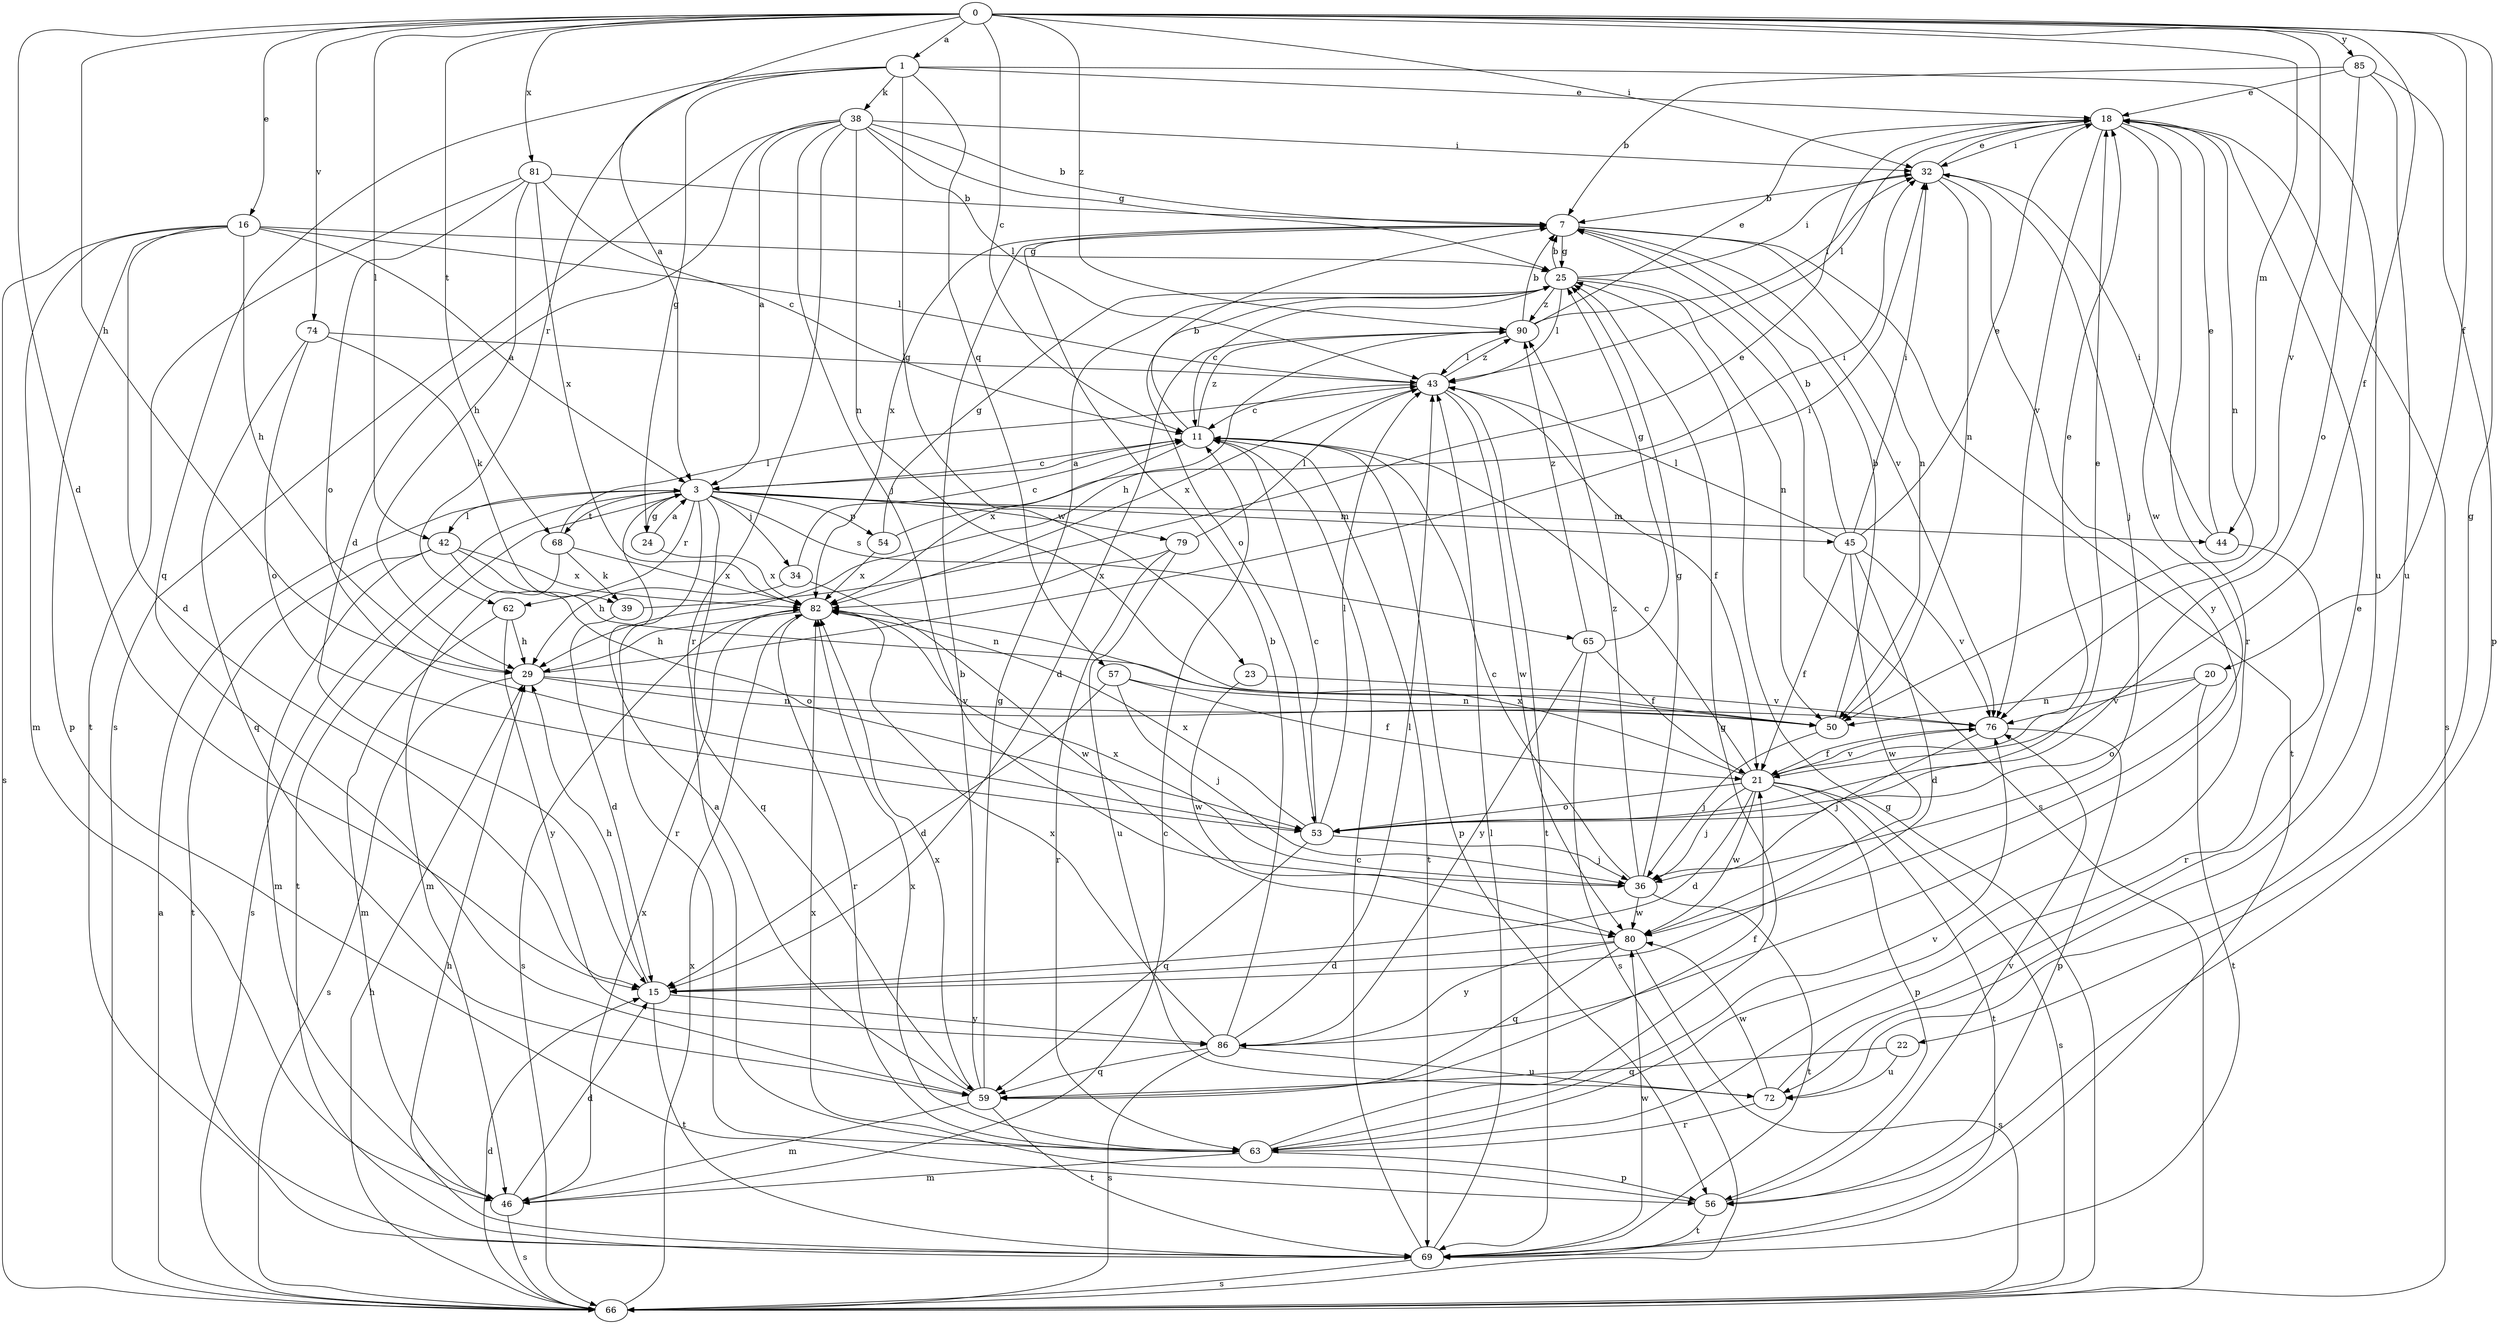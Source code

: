 strict digraph  {
0;
1;
3;
7;
11;
15;
16;
18;
20;
21;
22;
23;
24;
25;
29;
32;
34;
36;
38;
39;
42;
43;
44;
45;
46;
50;
53;
54;
56;
57;
59;
62;
63;
65;
66;
68;
69;
72;
74;
76;
79;
80;
81;
82;
85;
86;
90;
0 -> 1  [label=a];
0 -> 3  [label=a];
0 -> 11  [label=c];
0 -> 15  [label=d];
0 -> 16  [label=e];
0 -> 20  [label=f];
0 -> 21  [label=f];
0 -> 22  [label=g];
0 -> 29  [label=h];
0 -> 32  [label=i];
0 -> 42  [label=l];
0 -> 44  [label=m];
0 -> 68  [label=t];
0 -> 74  [label=v];
0 -> 76  [label=v];
0 -> 81  [label=x];
0 -> 85  [label=y];
0 -> 90  [label=z];
1 -> 18  [label=e];
1 -> 23  [label=g];
1 -> 24  [label=g];
1 -> 38  [label=k];
1 -> 57  [label=q];
1 -> 59  [label=q];
1 -> 62  [label=r];
1 -> 72  [label=u];
3 -> 11  [label=c];
3 -> 24  [label=g];
3 -> 34  [label=j];
3 -> 42  [label=l];
3 -> 44  [label=m];
3 -> 45  [label=m];
3 -> 54  [label=p];
3 -> 59  [label=q];
3 -> 62  [label=r];
3 -> 63  [label=r];
3 -> 65  [label=s];
3 -> 66  [label=s];
3 -> 68  [label=t];
3 -> 69  [label=t];
3 -> 79  [label=w];
7 -> 25  [label=g];
7 -> 50  [label=n];
7 -> 69  [label=t];
7 -> 76  [label=v];
7 -> 82  [label=x];
11 -> 3  [label=a];
11 -> 7  [label=b];
11 -> 56  [label=p];
11 -> 69  [label=t];
11 -> 82  [label=x];
11 -> 90  [label=z];
15 -> 29  [label=h];
15 -> 69  [label=t];
15 -> 86  [label=y];
16 -> 3  [label=a];
16 -> 15  [label=d];
16 -> 25  [label=g];
16 -> 29  [label=h];
16 -> 43  [label=l];
16 -> 46  [label=m];
16 -> 56  [label=p];
16 -> 66  [label=s];
18 -> 32  [label=i];
18 -> 43  [label=l];
18 -> 50  [label=n];
18 -> 63  [label=r];
18 -> 66  [label=s];
18 -> 76  [label=v];
18 -> 80  [label=w];
20 -> 50  [label=n];
20 -> 53  [label=o];
20 -> 69  [label=t];
20 -> 76  [label=v];
21 -> 11  [label=c];
21 -> 15  [label=d];
21 -> 18  [label=e];
21 -> 36  [label=j];
21 -> 53  [label=o];
21 -> 56  [label=p];
21 -> 66  [label=s];
21 -> 69  [label=t];
21 -> 76  [label=v];
21 -> 80  [label=w];
21 -> 82  [label=x];
22 -> 59  [label=q];
22 -> 72  [label=u];
23 -> 76  [label=v];
23 -> 80  [label=w];
24 -> 3  [label=a];
24 -> 82  [label=x];
25 -> 7  [label=b];
25 -> 11  [label=c];
25 -> 32  [label=i];
25 -> 43  [label=l];
25 -> 50  [label=n];
25 -> 53  [label=o];
25 -> 66  [label=s];
25 -> 90  [label=z];
29 -> 32  [label=i];
29 -> 50  [label=n];
29 -> 66  [label=s];
29 -> 76  [label=v];
32 -> 7  [label=b];
32 -> 18  [label=e];
32 -> 36  [label=j];
32 -> 50  [label=n];
32 -> 86  [label=y];
34 -> 11  [label=c];
34 -> 29  [label=h];
34 -> 80  [label=w];
36 -> 11  [label=c];
36 -> 25  [label=g];
36 -> 69  [label=t];
36 -> 80  [label=w];
36 -> 82  [label=x];
36 -> 90  [label=z];
38 -> 3  [label=a];
38 -> 7  [label=b];
38 -> 15  [label=d];
38 -> 25  [label=g];
38 -> 32  [label=i];
38 -> 36  [label=j];
38 -> 43  [label=l];
38 -> 50  [label=n];
38 -> 63  [label=r];
38 -> 66  [label=s];
39 -> 15  [label=d];
39 -> 18  [label=e];
42 -> 46  [label=m];
42 -> 50  [label=n];
42 -> 53  [label=o];
42 -> 69  [label=t];
42 -> 82  [label=x];
43 -> 11  [label=c];
43 -> 21  [label=f];
43 -> 69  [label=t];
43 -> 80  [label=w];
43 -> 82  [label=x];
43 -> 90  [label=z];
44 -> 18  [label=e];
44 -> 32  [label=i];
44 -> 63  [label=r];
45 -> 7  [label=b];
45 -> 15  [label=d];
45 -> 18  [label=e];
45 -> 21  [label=f];
45 -> 32  [label=i];
45 -> 43  [label=l];
45 -> 76  [label=v];
45 -> 80  [label=w];
46 -> 11  [label=c];
46 -> 15  [label=d];
46 -> 66  [label=s];
46 -> 82  [label=x];
50 -> 7  [label=b];
50 -> 36  [label=j];
53 -> 11  [label=c];
53 -> 18  [label=e];
53 -> 36  [label=j];
53 -> 43  [label=l];
53 -> 59  [label=q];
53 -> 82  [label=x];
54 -> 25  [label=g];
54 -> 32  [label=i];
54 -> 82  [label=x];
56 -> 69  [label=t];
56 -> 76  [label=v];
56 -> 82  [label=x];
57 -> 15  [label=d];
57 -> 21  [label=f];
57 -> 36  [label=j];
57 -> 50  [label=n];
59 -> 3  [label=a];
59 -> 7  [label=b];
59 -> 21  [label=f];
59 -> 25  [label=g];
59 -> 46  [label=m];
59 -> 69  [label=t];
59 -> 82  [label=x];
62 -> 29  [label=h];
62 -> 46  [label=m];
62 -> 86  [label=y];
63 -> 25  [label=g];
63 -> 46  [label=m];
63 -> 56  [label=p];
63 -> 76  [label=v];
63 -> 82  [label=x];
65 -> 21  [label=f];
65 -> 25  [label=g];
65 -> 66  [label=s];
65 -> 86  [label=y];
65 -> 90  [label=z];
66 -> 3  [label=a];
66 -> 15  [label=d];
66 -> 25  [label=g];
66 -> 29  [label=h];
66 -> 82  [label=x];
68 -> 39  [label=k];
68 -> 43  [label=l];
68 -> 46  [label=m];
68 -> 82  [label=x];
69 -> 11  [label=c];
69 -> 29  [label=h];
69 -> 43  [label=l];
69 -> 66  [label=s];
69 -> 80  [label=w];
72 -> 18  [label=e];
72 -> 63  [label=r];
72 -> 80  [label=w];
74 -> 39  [label=k];
74 -> 43  [label=l];
74 -> 53  [label=o];
74 -> 59  [label=q];
76 -> 21  [label=f];
76 -> 36  [label=j];
76 -> 56  [label=p];
79 -> 43  [label=l];
79 -> 63  [label=r];
79 -> 72  [label=u];
79 -> 82  [label=x];
80 -> 15  [label=d];
80 -> 59  [label=q];
80 -> 66  [label=s];
80 -> 86  [label=y];
81 -> 7  [label=b];
81 -> 11  [label=c];
81 -> 29  [label=h];
81 -> 53  [label=o];
81 -> 69  [label=t];
81 -> 82  [label=x];
82 -> 29  [label=h];
82 -> 63  [label=r];
82 -> 66  [label=s];
85 -> 7  [label=b];
85 -> 18  [label=e];
85 -> 53  [label=o];
85 -> 56  [label=p];
85 -> 72  [label=u];
86 -> 7  [label=b];
86 -> 43  [label=l];
86 -> 59  [label=q];
86 -> 66  [label=s];
86 -> 72  [label=u];
86 -> 82  [label=x];
90 -> 7  [label=b];
90 -> 15  [label=d];
90 -> 18  [label=e];
90 -> 29  [label=h];
90 -> 32  [label=i];
90 -> 43  [label=l];
}

